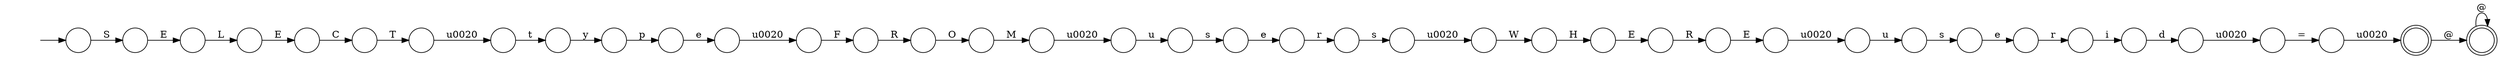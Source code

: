 digraph Automaton {
  rankdir = LR;
  0 [shape=circle,label=""];
  0 -> 15 [label="E"]
  1 [shape=circle,label=""];
  1 -> 23 [label="W"]
  2 [shape=circle,label=""];
  2 -> 30 [label="T"]
  3 [shape=circle,label=""];
  3 -> 28 [label="\u0020"]
  4 [shape=circle,label=""];
  4 -> 12 [label="M"]
  5 [shape=doublecircle,label=""];
  5 -> 5 [label="@"]
  6 [shape=circle,label=""];
  6 -> 26 [label="E"]
  7 [shape=circle,label=""];
  7 -> 11 [label="r"]
  8 [shape=circle,label=""];
  8 -> 13 [label="y"]
  9 [shape=circle,label=""];
  9 -> 27 [label="e"]
  10 [shape=circle,label=""];
  initial [shape=plaintext,label=""];
  initial -> 10
  10 -> 0 [label="S"]
  11 [shape=circle,label=""];
  11 -> 29 [label="i"]
  12 [shape=circle,label=""];
  12 -> 36 [label="\u0020"]
  13 [shape=circle,label=""];
  13 -> 9 [label="p"]
  14 [shape=circle,label=""];
  14 -> 34 [label="s"]
  15 [shape=circle,label=""];
  15 -> 6 [label="L"]
  16 [shape=circle,label=""];
  16 -> 24 [label="r"]
  17 [shape=circle,label=""];
  17 -> 33 [label="R"]
  18 [shape=circle,label=""];
  18 -> 39 [label="u"]
  19 [shape=circle,label=""];
  19 -> 35 [label="R"]
  20 [shape=circle,label=""];
  20 -> 19 [label="E"]
  21 [shape=circle,label=""];
  21 -> 8 [label="t"]
  22 [shape=circle,label=""];
  22 -> 17 [label="F"]
  23 [shape=circle,label=""];
  23 -> 20 [label="H"]
  24 [shape=circle,label=""];
  24 -> 37 [label="s"]
  25 [shape=circle,label=""];
  25 -> 3 [label="="]
  26 [shape=circle,label=""];
  26 -> 2 [label="C"]
  27 [shape=circle,label=""];
  27 -> 22 [label="\u0020"]
  28 [shape=doublecircle,label=""];
  28 -> 5 [label="@"]
  29 [shape=circle,label=""];
  29 -> 31 [label="d"]
  30 [shape=circle,label=""];
  30 -> 21 [label="\u0020"]
  31 [shape=circle,label=""];
  31 -> 25 [label="\u0020"]
  32 [shape=circle,label=""];
  32 -> 18 [label="\u0020"]
  33 [shape=circle,label=""];
  33 -> 4 [label="O"]
  34 [shape=circle,label=""];
  34 -> 16 [label="e"]
  35 [shape=circle,label=""];
  35 -> 32 [label="E"]
  36 [shape=circle,label=""];
  36 -> 14 [label="u"]
  37 [shape=circle,label=""];
  37 -> 1 [label="\u0020"]
  38 [shape=circle,label=""];
  38 -> 7 [label="e"]
  39 [shape=circle,label=""];
  39 -> 38 [label="s"]
}
